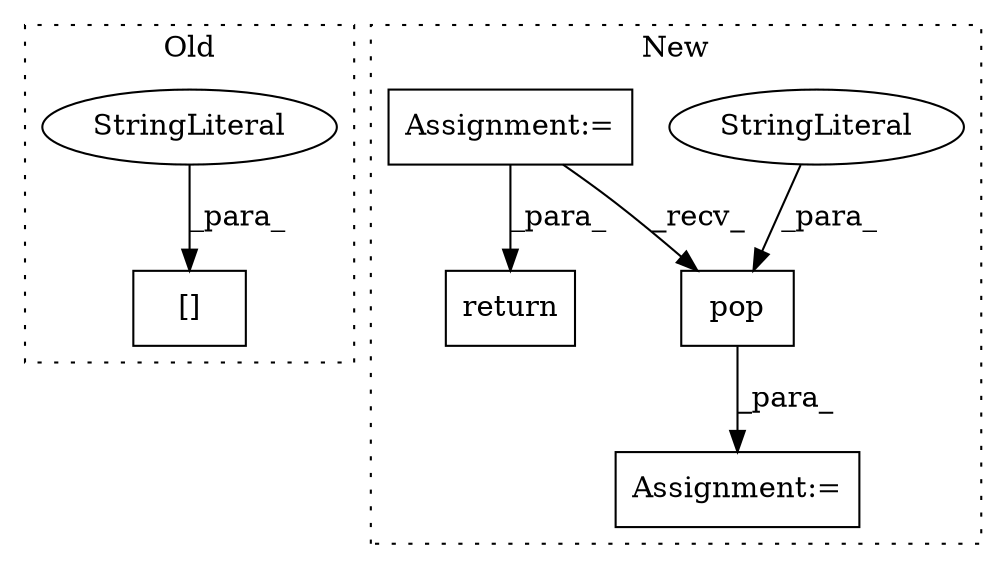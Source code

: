 digraph G {
subgraph cluster0 {
1 [label="[]" a="2" s="4026,4042" l="7,1" shape="box"];
3 [label="StringLiteral" a="45" s="4033" l="9" shape="ellipse"];
label = "Old";
style="dotted";
}
subgraph cluster1 {
2 [label="pop" a="32" s="3974,3997" l="4,1" shape="box"];
4 [label="StringLiteral" a="45" s="3978" l="19" shape="ellipse"];
5 [label="Assignment:=" a="7" s="3966" l="1" shape="box"];
6 [label="Assignment:=" a="7" s="3861" l="6" shape="box"];
7 [label="return" a="41" s="4307" l="7" shape="box"];
label = "New";
style="dotted";
}
2 -> 5 [label="_para_"];
3 -> 1 [label="_para_"];
4 -> 2 [label="_para_"];
6 -> 7 [label="_para_"];
6 -> 2 [label="_recv_"];
}